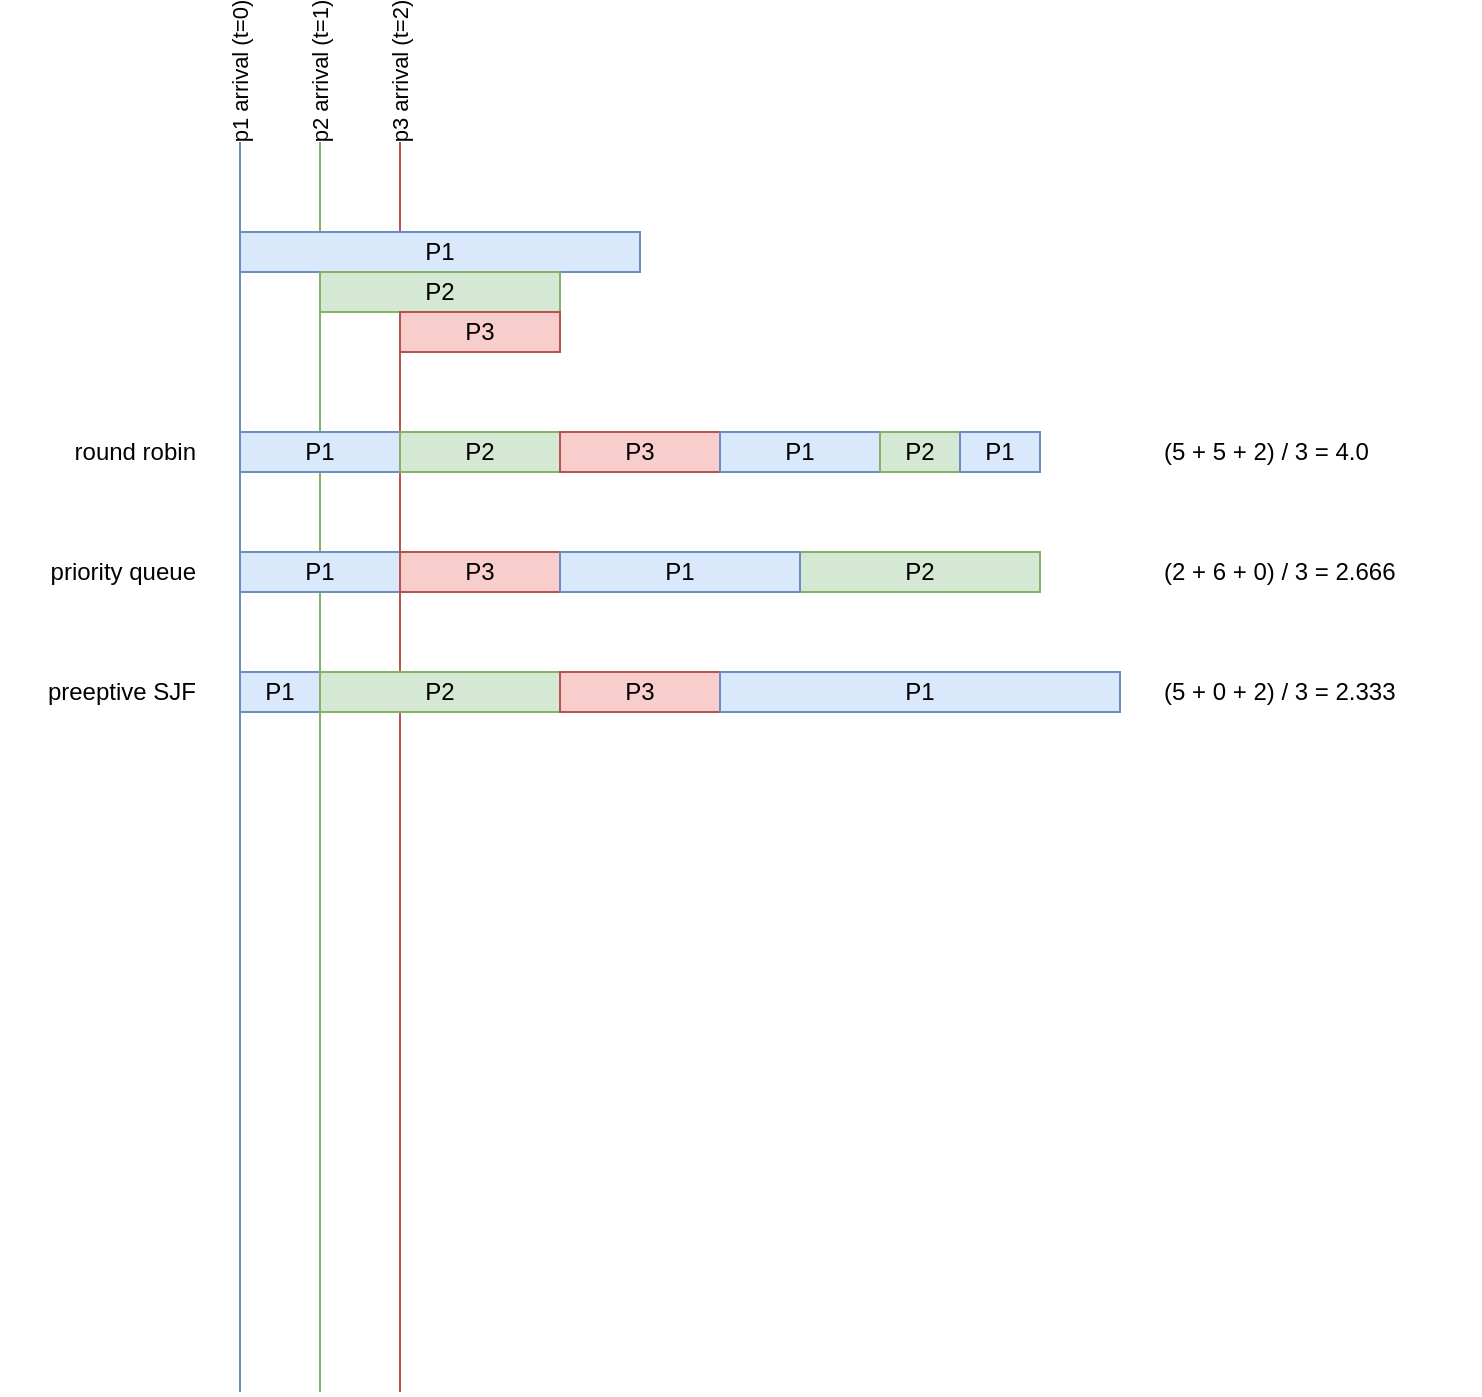 <mxfile version="21.6.1" type="device">
  <diagram name="Page-1" id="hTBzy2JVha1AP-pcX1zz">
    <mxGraphModel dx="1434" dy="838" grid="1" gridSize="10" guides="1" tooltips="1" connect="1" arrows="1" fold="1" page="1" pageScale="1" pageWidth="850" pageHeight="1100" math="0" shadow="0">
      <root>
        <mxCell id="0" />
        <mxCell id="1" parent="0" />
        <mxCell id="iWQ2nXnutU1EP09ibAi0-11" value="p1 arrival (t=0)" style="endArrow=none;html=1;rounded=0;fillColor=#dae8fc;strokeColor=#6c8ebf;horizontal=0;" edge="1" parent="1">
          <mxGeometry x="1" width="50" height="50" relative="1" as="geometry">
            <mxPoint x="160" y="780" as="sourcePoint" />
            <mxPoint x="160" y="120" as="targetPoint" />
            <mxPoint as="offset" />
          </mxGeometry>
        </mxCell>
        <mxCell id="iWQ2nXnutU1EP09ibAi0-12" value="p2 arrival (t=1)" style="endArrow=none;html=1;rounded=0;fillColor=#d5e8d4;strokeColor=#82b366;horizontal=0;" edge="1" parent="1">
          <mxGeometry x="1" width="50" height="50" relative="1" as="geometry">
            <mxPoint x="200" y="780" as="sourcePoint" />
            <mxPoint x="200" y="120" as="targetPoint" />
            <mxPoint as="offset" />
          </mxGeometry>
        </mxCell>
        <mxCell id="iWQ2nXnutU1EP09ibAi0-13" value="p3 arrival (t=2)" style="endArrow=none;html=1;rounded=0;fillColor=#f8cecc;strokeColor=#b85450;horizontal=0;" edge="1" parent="1">
          <mxGeometry x="1" width="50" height="50" relative="1" as="geometry">
            <mxPoint x="240" y="780" as="sourcePoint" />
            <mxPoint x="240" y="120" as="targetPoint" />
            <mxPoint as="offset" />
          </mxGeometry>
        </mxCell>
        <mxCell id="iWQ2nXnutU1EP09ibAi0-1" value="P1" style="rounded=0;whiteSpace=wrap;html=1;fillColor=#dae8fc;strokeColor=#6c8ebf;" vertex="1" parent="1">
          <mxGeometry x="160" y="200" width="200" height="20" as="geometry" />
        </mxCell>
        <mxCell id="iWQ2nXnutU1EP09ibAi0-2" value="P2" style="rounded=0;whiteSpace=wrap;html=1;fillColor=#d5e8d4;strokeColor=#82b366;" vertex="1" parent="1">
          <mxGeometry x="200" y="220" width="120" height="20" as="geometry" />
        </mxCell>
        <mxCell id="iWQ2nXnutU1EP09ibAi0-3" value="P3" style="rounded=0;whiteSpace=wrap;html=1;fillColor=#f8cecc;strokeColor=#b85450;" vertex="1" parent="1">
          <mxGeometry x="240" y="240" width="80" height="20" as="geometry" />
        </mxCell>
        <mxCell id="iWQ2nXnutU1EP09ibAi0-4" value="P1" style="rounded=0;whiteSpace=wrap;html=1;fillColor=#dae8fc;strokeColor=#6c8ebf;" vertex="1" parent="1">
          <mxGeometry x="160" y="300" width="80" height="20" as="geometry" />
        </mxCell>
        <mxCell id="iWQ2nXnutU1EP09ibAi0-5" value="P2" style="rounded=0;whiteSpace=wrap;html=1;fillColor=#d5e8d4;strokeColor=#82b366;" vertex="1" parent="1">
          <mxGeometry x="240" y="300" width="80" height="20" as="geometry" />
        </mxCell>
        <mxCell id="iWQ2nXnutU1EP09ibAi0-6" value="P3" style="rounded=0;whiteSpace=wrap;html=1;fillColor=#f8cecc;strokeColor=#b85450;" vertex="1" parent="1">
          <mxGeometry x="320" y="300" width="80" height="20" as="geometry" />
        </mxCell>
        <mxCell id="iWQ2nXnutU1EP09ibAi0-7" value="P1" style="rounded=0;whiteSpace=wrap;html=1;fillColor=#dae8fc;strokeColor=#6c8ebf;" vertex="1" parent="1">
          <mxGeometry x="400" y="300" width="80" height="20" as="geometry" />
        </mxCell>
        <mxCell id="iWQ2nXnutU1EP09ibAi0-8" value="P2" style="rounded=0;whiteSpace=wrap;html=1;fillColor=#d5e8d4;strokeColor=#82b366;" vertex="1" parent="1">
          <mxGeometry x="480" y="300" width="40" height="20" as="geometry" />
        </mxCell>
        <mxCell id="iWQ2nXnutU1EP09ibAi0-10" value="P1" style="rounded=0;whiteSpace=wrap;html=1;fillColor=#dae8fc;strokeColor=#6c8ebf;" vertex="1" parent="1">
          <mxGeometry x="520" y="300" width="40" height="20" as="geometry" />
        </mxCell>
        <mxCell id="iWQ2nXnutU1EP09ibAi0-14" value="P1" style="rounded=0;whiteSpace=wrap;html=1;fillColor=#dae8fc;strokeColor=#6c8ebf;" vertex="1" parent="1">
          <mxGeometry x="160" y="360" width="80" height="20" as="geometry" />
        </mxCell>
        <mxCell id="iWQ2nXnutU1EP09ibAi0-15" value="P2" style="rounded=0;whiteSpace=wrap;html=1;fillColor=#d5e8d4;strokeColor=#82b366;" vertex="1" parent="1">
          <mxGeometry x="440" y="360" width="120" height="20" as="geometry" />
        </mxCell>
        <mxCell id="iWQ2nXnutU1EP09ibAi0-16" value="P3" style="rounded=0;whiteSpace=wrap;html=1;fillColor=#f8cecc;strokeColor=#b85450;" vertex="1" parent="1">
          <mxGeometry x="240" y="360" width="80" height="20" as="geometry" />
        </mxCell>
        <mxCell id="iWQ2nXnutU1EP09ibAi0-17" value="(5 + 5 + 2) / 3 = 4.0" style="text;html=1;strokeColor=none;fillColor=none;align=left;verticalAlign=middle;whiteSpace=wrap;rounded=0;" vertex="1" parent="1">
          <mxGeometry x="620" y="300" width="160" height="20" as="geometry" />
        </mxCell>
        <mxCell id="iWQ2nXnutU1EP09ibAi0-18" value="(2 + 6 + 0) / 3 = 2.666" style="text;html=1;strokeColor=none;fillColor=none;align=left;verticalAlign=middle;whiteSpace=wrap;rounded=0;" vertex="1" parent="1">
          <mxGeometry x="620" y="360" width="160" height="20" as="geometry" />
        </mxCell>
        <mxCell id="iWQ2nXnutU1EP09ibAi0-19" value="P1" style="rounded=0;whiteSpace=wrap;html=1;fillColor=#dae8fc;strokeColor=#6c8ebf;" vertex="1" parent="1">
          <mxGeometry x="160" y="420" width="40" height="20" as="geometry" />
        </mxCell>
        <mxCell id="iWQ2nXnutU1EP09ibAi0-20" value="P2" style="rounded=0;whiteSpace=wrap;html=1;fillColor=#d5e8d4;strokeColor=#82b366;" vertex="1" parent="1">
          <mxGeometry x="200" y="420" width="120" height="20" as="geometry" />
        </mxCell>
        <mxCell id="iWQ2nXnutU1EP09ibAi0-21" value="P3" style="rounded=0;whiteSpace=wrap;html=1;fillColor=#f8cecc;strokeColor=#b85450;" vertex="1" parent="1">
          <mxGeometry x="320" y="420" width="80" height="20" as="geometry" />
        </mxCell>
        <mxCell id="iWQ2nXnutU1EP09ibAi0-23" value="P1" style="rounded=0;whiteSpace=wrap;html=1;fillColor=#dae8fc;strokeColor=#6c8ebf;" vertex="1" parent="1">
          <mxGeometry x="400" y="420" width="200" height="20" as="geometry" />
        </mxCell>
        <mxCell id="iWQ2nXnutU1EP09ibAi0-24" value="(5 + 0 + 2) / 3 = 2.333" style="text;html=1;strokeColor=none;fillColor=none;align=left;verticalAlign=middle;whiteSpace=wrap;rounded=0;" vertex="1" parent="1">
          <mxGeometry x="620" y="420" width="160" height="20" as="geometry" />
        </mxCell>
        <mxCell id="iWQ2nXnutU1EP09ibAi0-26" value="P1" style="rounded=0;whiteSpace=wrap;html=1;fillColor=#dae8fc;strokeColor=#6c8ebf;" vertex="1" parent="1">
          <mxGeometry x="320" y="360" width="120" height="20" as="geometry" />
        </mxCell>
        <mxCell id="iWQ2nXnutU1EP09ibAi0-27" value="round robin" style="text;html=1;strokeColor=none;fillColor=none;align=right;verticalAlign=middle;whiteSpace=wrap;rounded=0;" vertex="1" parent="1">
          <mxGeometry x="40" y="300" width="100" height="20" as="geometry" />
        </mxCell>
        <mxCell id="iWQ2nXnutU1EP09ibAi0-28" value="priority queue" style="text;html=1;strokeColor=none;fillColor=none;align=right;verticalAlign=middle;whiteSpace=wrap;rounded=0;" vertex="1" parent="1">
          <mxGeometry x="40" y="360" width="100" height="20" as="geometry" />
        </mxCell>
        <mxCell id="iWQ2nXnutU1EP09ibAi0-29" value="preeptive SJF" style="text;html=1;strokeColor=none;fillColor=none;align=right;verticalAlign=middle;whiteSpace=wrap;rounded=0;" vertex="1" parent="1">
          <mxGeometry x="40" y="420" width="100" height="20" as="geometry" />
        </mxCell>
      </root>
    </mxGraphModel>
  </diagram>
</mxfile>
